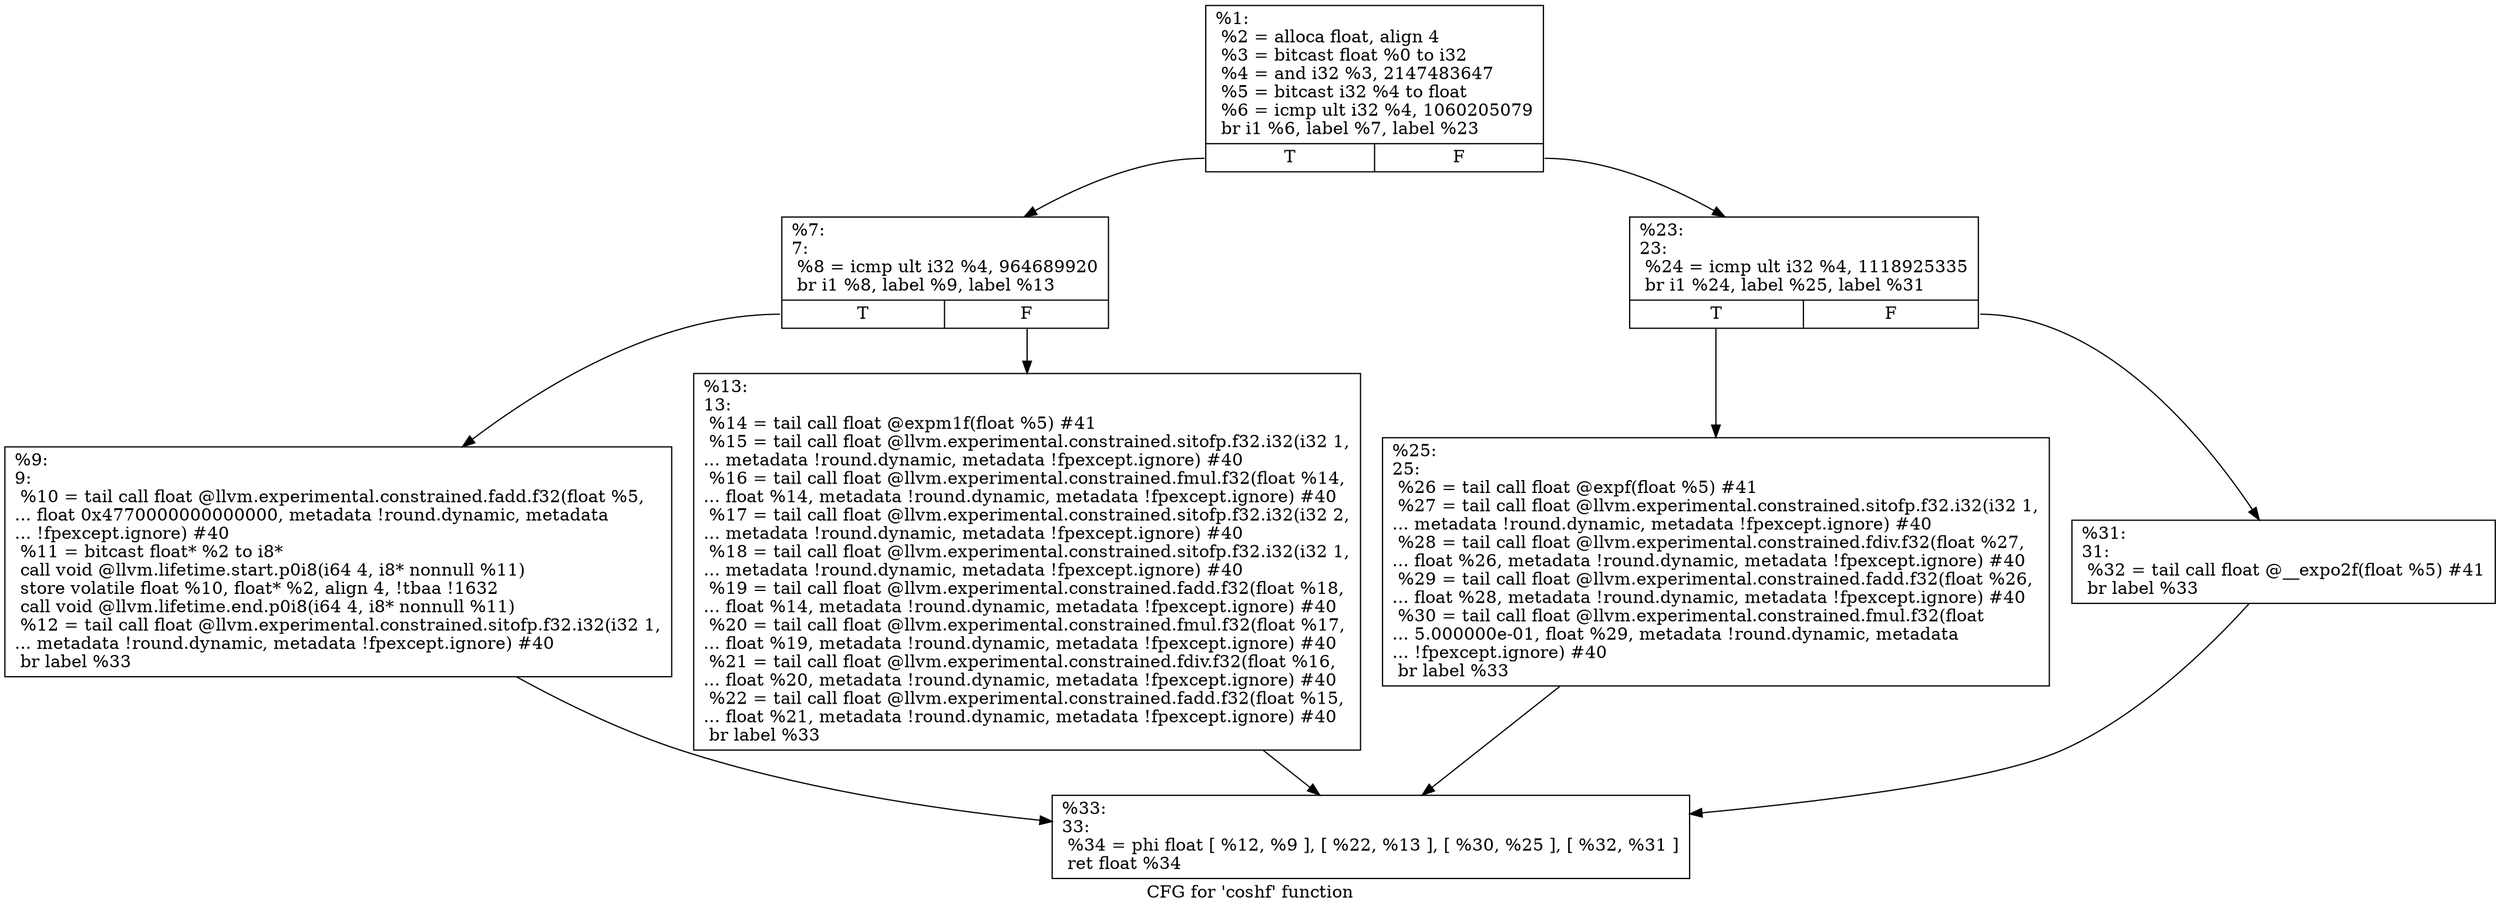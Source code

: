 digraph "CFG for 'coshf' function" {
	label="CFG for 'coshf' function";

	Node0x1a126c0 [shape=record,label="{%1:\l  %2 = alloca float, align 4\l  %3 = bitcast float %0 to i32\l  %4 = and i32 %3, 2147483647\l  %5 = bitcast i32 %4 to float\l  %6 = icmp ult i32 %4, 1060205079\l  br i1 %6, label %7, label %23\l|{<s0>T|<s1>F}}"];
	Node0x1a126c0:s0 -> Node0x1a12710;
	Node0x1a126c0:s1 -> Node0x1a12800;
	Node0x1a12710 [shape=record,label="{%7:\l7:                                                \l  %8 = icmp ult i32 %4, 964689920\l  br i1 %8, label %9, label %13\l|{<s0>T|<s1>F}}"];
	Node0x1a12710:s0 -> Node0x1a12760;
	Node0x1a12710:s1 -> Node0x1a127b0;
	Node0x1a12760 [shape=record,label="{%9:\l9:                                                \l  %10 = tail call float @llvm.experimental.constrained.fadd.f32(float %5,\l... float 0x4770000000000000, metadata !round.dynamic, metadata\l... !fpexcept.ignore) #40\l  %11 = bitcast float* %2 to i8*\l  call void @llvm.lifetime.start.p0i8(i64 4, i8* nonnull %11)\l  store volatile float %10, float* %2, align 4, !tbaa !1632\l  call void @llvm.lifetime.end.p0i8(i64 4, i8* nonnull %11)\l  %12 = tail call float @llvm.experimental.constrained.sitofp.f32.i32(i32 1,\l... metadata !round.dynamic, metadata !fpexcept.ignore) #40\l  br label %33\l}"];
	Node0x1a12760 -> Node0x1a128f0;
	Node0x1a127b0 [shape=record,label="{%13:\l13:                                               \l  %14 = tail call float @expm1f(float %5) #41\l  %15 = tail call float @llvm.experimental.constrained.sitofp.f32.i32(i32 1,\l... metadata !round.dynamic, metadata !fpexcept.ignore) #40\l  %16 = tail call float @llvm.experimental.constrained.fmul.f32(float %14,\l... float %14, metadata !round.dynamic, metadata !fpexcept.ignore) #40\l  %17 = tail call float @llvm.experimental.constrained.sitofp.f32.i32(i32 2,\l... metadata !round.dynamic, metadata !fpexcept.ignore) #40\l  %18 = tail call float @llvm.experimental.constrained.sitofp.f32.i32(i32 1,\l... metadata !round.dynamic, metadata !fpexcept.ignore) #40\l  %19 = tail call float @llvm.experimental.constrained.fadd.f32(float %18,\l... float %14, metadata !round.dynamic, metadata !fpexcept.ignore) #40\l  %20 = tail call float @llvm.experimental.constrained.fmul.f32(float %17,\l... float %19, metadata !round.dynamic, metadata !fpexcept.ignore) #40\l  %21 = tail call float @llvm.experimental.constrained.fdiv.f32(float %16,\l... float %20, metadata !round.dynamic, metadata !fpexcept.ignore) #40\l  %22 = tail call float @llvm.experimental.constrained.fadd.f32(float %15,\l... float %21, metadata !round.dynamic, metadata !fpexcept.ignore) #40\l  br label %33\l}"];
	Node0x1a127b0 -> Node0x1a128f0;
	Node0x1a12800 [shape=record,label="{%23:\l23:                                               \l  %24 = icmp ult i32 %4, 1118925335\l  br i1 %24, label %25, label %31\l|{<s0>T|<s1>F}}"];
	Node0x1a12800:s0 -> Node0x1a12850;
	Node0x1a12800:s1 -> Node0x1a128a0;
	Node0x1a12850 [shape=record,label="{%25:\l25:                                               \l  %26 = tail call float @expf(float %5) #41\l  %27 = tail call float @llvm.experimental.constrained.sitofp.f32.i32(i32 1,\l... metadata !round.dynamic, metadata !fpexcept.ignore) #40\l  %28 = tail call float @llvm.experimental.constrained.fdiv.f32(float %27,\l... float %26, metadata !round.dynamic, metadata !fpexcept.ignore) #40\l  %29 = tail call float @llvm.experimental.constrained.fadd.f32(float %26,\l... float %28, metadata !round.dynamic, metadata !fpexcept.ignore) #40\l  %30 = tail call float @llvm.experimental.constrained.fmul.f32(float\l... 5.000000e-01, float %29, metadata !round.dynamic, metadata\l... !fpexcept.ignore) #40\l  br label %33\l}"];
	Node0x1a12850 -> Node0x1a128f0;
	Node0x1a128a0 [shape=record,label="{%31:\l31:                                               \l  %32 = tail call float @__expo2f(float %5) #41\l  br label %33\l}"];
	Node0x1a128a0 -> Node0x1a128f0;
	Node0x1a128f0 [shape=record,label="{%33:\l33:                                               \l  %34 = phi float [ %12, %9 ], [ %22, %13 ], [ %30, %25 ], [ %32, %31 ]\l  ret float %34\l}"];
}
